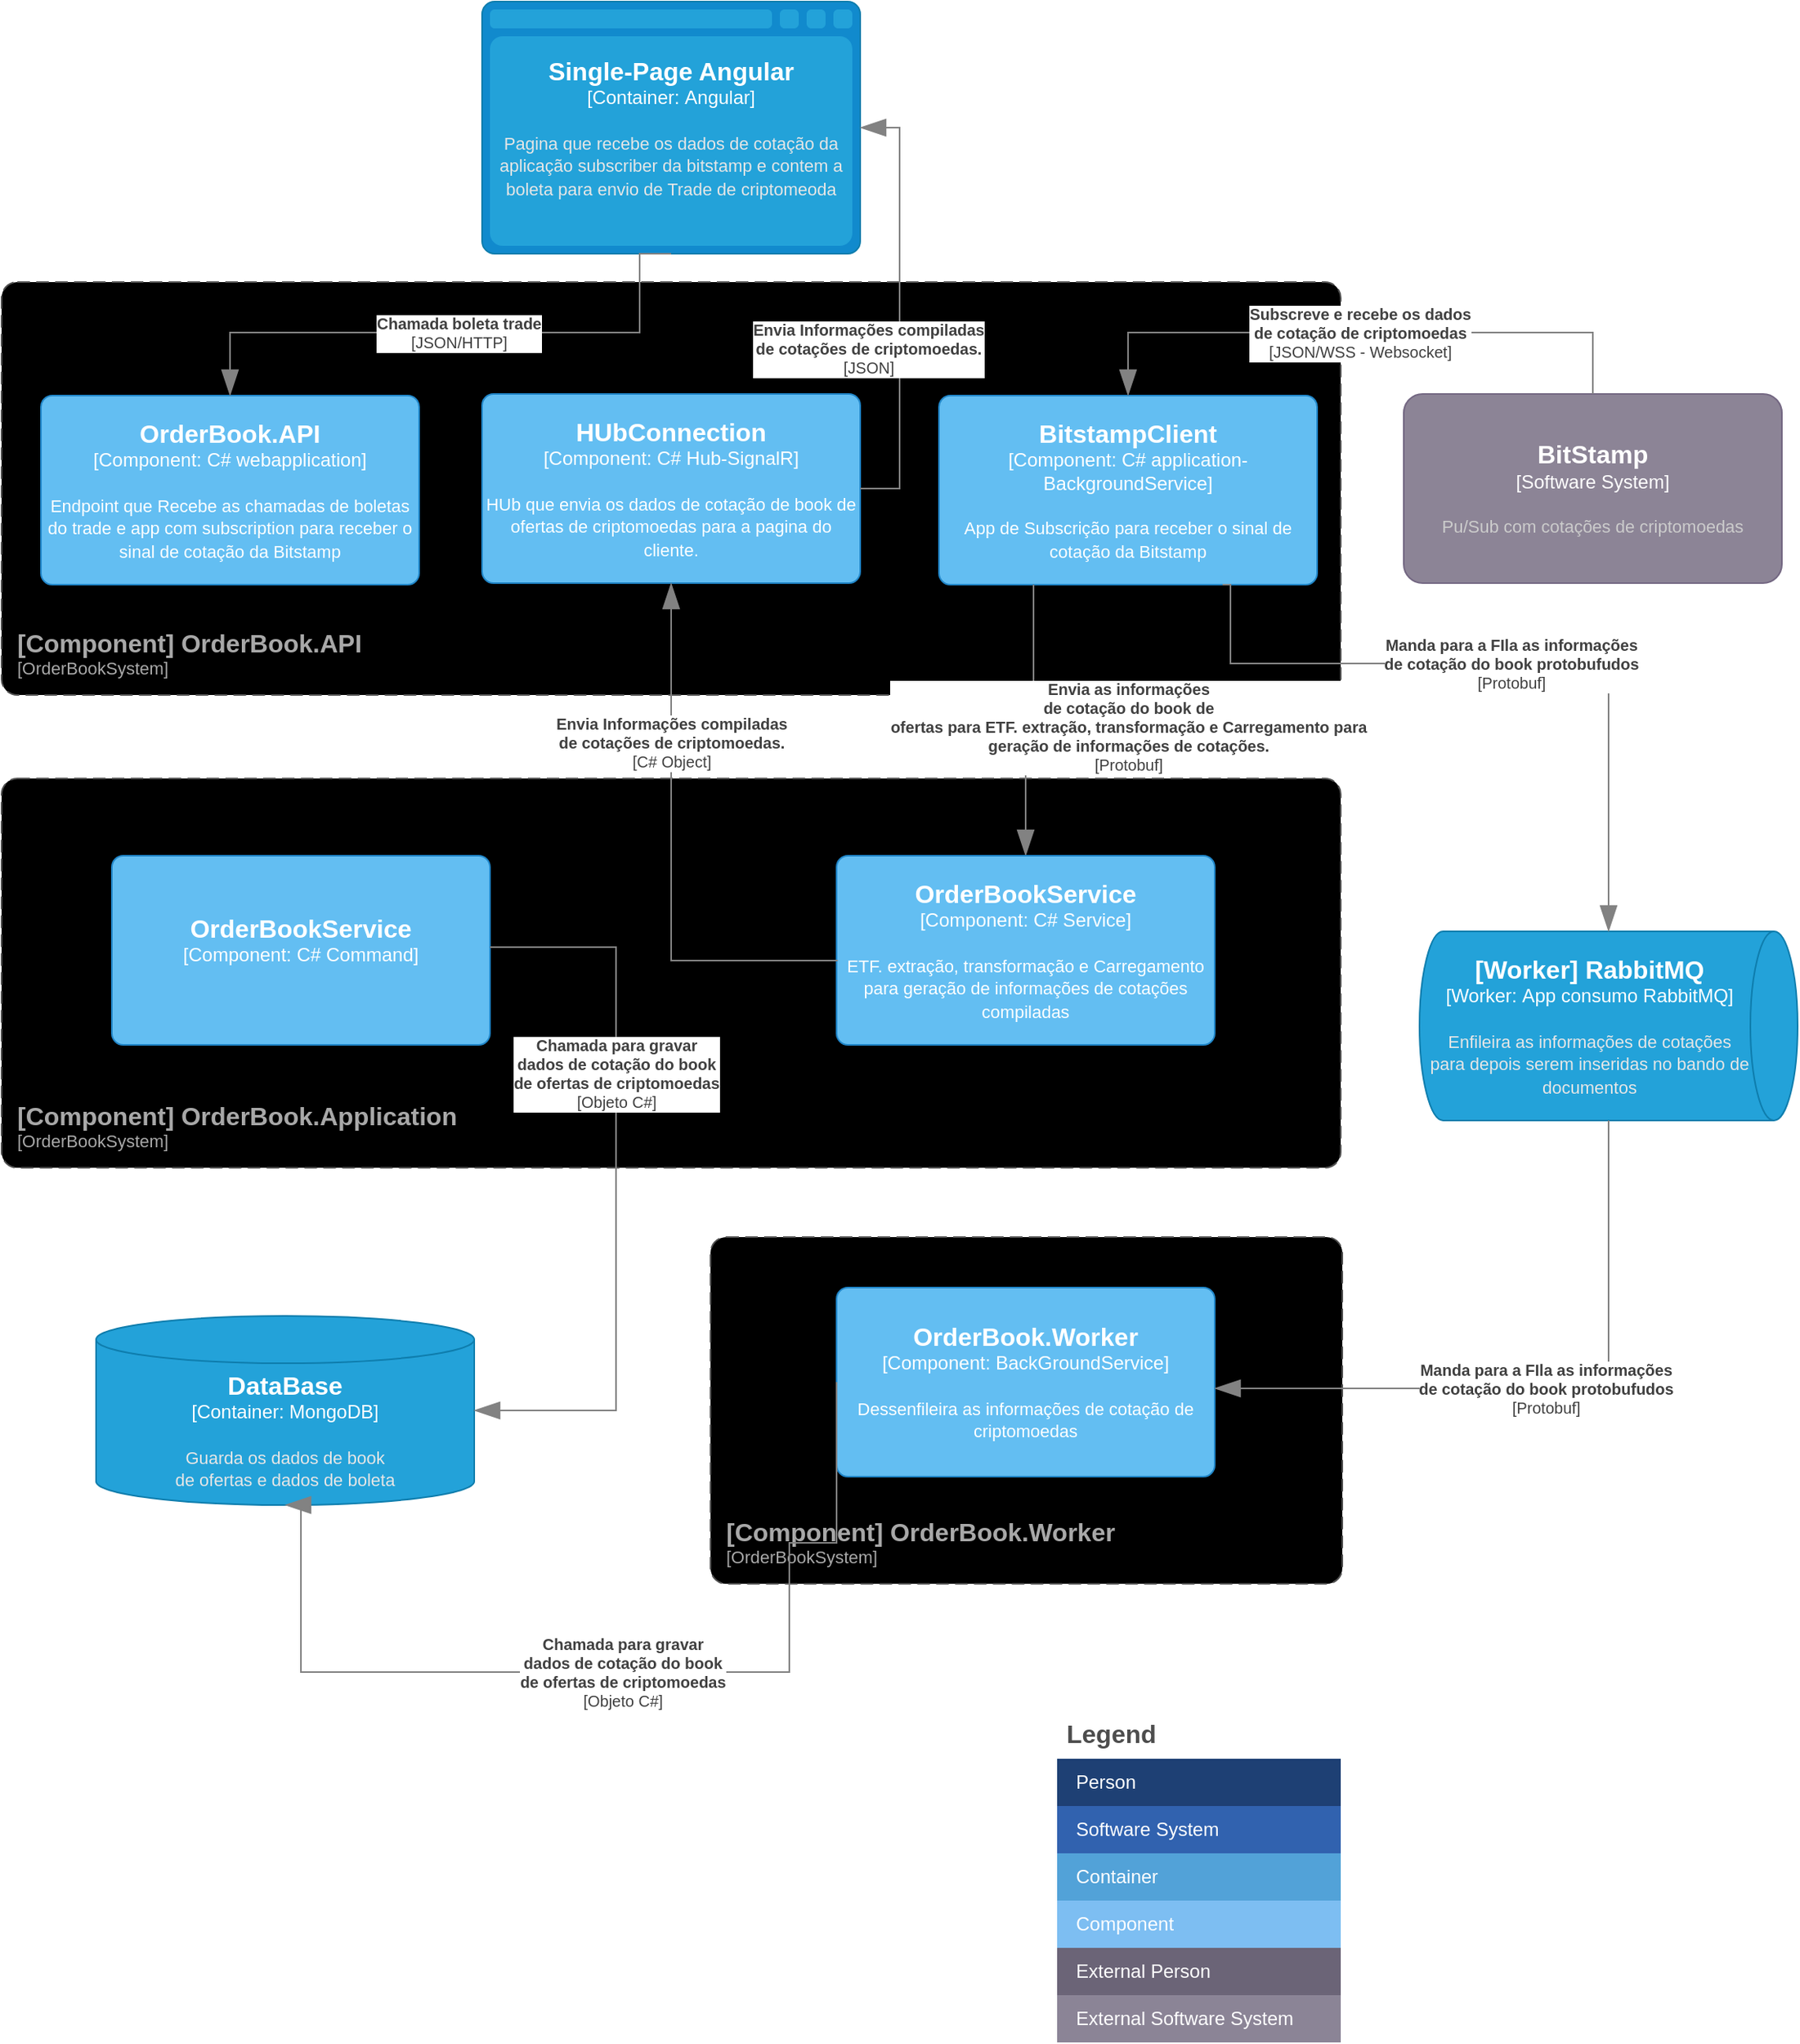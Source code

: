 <mxfile version="23.0.2" type="device">
  <diagram name="Page-1" id="_itZItrVJ1elG1FdDYki">
    <mxGraphModel dx="1027" dy="948" grid="1" gridSize="10" guides="1" tooltips="1" connect="1" arrows="1" fold="1" page="1" pageScale="1" pageWidth="850" pageHeight="1100" math="0" shadow="0">
      <root>
        <mxCell id="0" />
        <mxCell id="1" parent="0" />
        <object placeholders="1" c4Name="[Component] OrderBook.Worker" c4Type="ContainerScopeBoundary" c4Application="OrderBookSystem" label="&lt;font style=&quot;font-size: 16px&quot;&gt;&lt;b&gt;&lt;div style=&quot;text-align: left&quot;&gt;%c4Name%&lt;/div&gt;&lt;/b&gt;&lt;/font&gt;&lt;div style=&quot;text-align: left&quot;&gt;[%c4Application%]&lt;/div&gt;" id="UZZ4lOpofhkEnz_8vrWL-34">
          <mxCell style="rounded=1;fontSize=11;whiteSpace=wrap;html=1;dashed=1;arcSize=20;fillColor=#000000;strokeColor=#525252;fontColor=#A8A8A8;labelBackgroundColor=none;align=left;verticalAlign=bottom;labelBorderColor=none;spacingTop=0;spacing=10;dashPattern=8 4;metaEdit=1;rotatable=0;perimeter=rectanglePerimeter;labelPadding=0;allowArrows=0;connectable=0;expand=0;recursiveResize=0;editable=1;pointerEvents=0;absoluteArcSize=1;points=[[0.25,0,0],[0.5,0,0],[0.75,0,0],[1,0.25,0],[1,0.5,0],[1,0.75,0],[0.75,1,0],[0.5,1,0],[0.25,1,0],[0,0.75,0],[0,0.5,0],[0,0.25,0]];" vertex="1" parent="1">
            <mxGeometry x="450" y="784" width="401" height="220" as="geometry" />
          </mxCell>
        </object>
        <object placeholders="1" c4Name="[Component] OrderBook.Application" c4Type="ContainerScopeBoundary" c4Application="OrderBookSystem" label="&lt;font style=&quot;font-size: 16px&quot;&gt;&lt;b&gt;&lt;div style=&quot;text-align: left&quot;&gt;%c4Name%&lt;/div&gt;&lt;/b&gt;&lt;/font&gt;&lt;div style=&quot;text-align: left&quot;&gt;[%c4Application%]&lt;/div&gt;" id="UZZ4lOpofhkEnz_8vrWL-1">
          <mxCell style="rounded=1;fontSize=11;whiteSpace=wrap;html=1;dashed=1;arcSize=20;fillColor=#000000;strokeColor=#525252;fontColor=#A8A8A8;labelBackgroundColor=none;align=left;verticalAlign=bottom;labelBorderColor=none;spacingTop=0;spacing=10;dashPattern=8 4;metaEdit=1;rotatable=0;perimeter=rectanglePerimeter;labelPadding=0;allowArrows=0;connectable=0;expand=0;recursiveResize=0;editable=1;pointerEvents=0;absoluteArcSize=1;points=[[0.25,0,0],[0.5,0,0],[0.75,0,0],[1,0.25,0],[1,0.5,0],[1,0.75,0],[0.75,1,0],[0.5,1,0],[0.25,1,0],[0,0.75,0],[0,0.5,0],[0,0.25,0]];" vertex="1" parent="1">
            <mxGeometry y="493" width="850" height="247" as="geometry" />
          </mxCell>
        </object>
        <object placeholders="1" c4Name="[Component] OrderBook.API" c4Type="ContainerScopeBoundary" c4Application="OrderBookSystem" label="&lt;font style=&quot;font-size: 16px&quot;&gt;&lt;b&gt;&lt;div style=&quot;text-align: left&quot;&gt;%c4Name%&lt;/div&gt;&lt;/b&gt;&lt;/font&gt;&lt;div style=&quot;text-align: left&quot;&gt;[%c4Application%]&lt;/div&gt;" id="UZZ4lOpofhkEnz_8vrWL-2">
          <mxCell style="rounded=1;fontSize=11;whiteSpace=wrap;html=1;dashed=1;arcSize=20;fillColor=#000000;strokeColor=#525252;fontColor=#A8A8A8;labelBackgroundColor=none;align=left;verticalAlign=bottom;labelBorderColor=none;spacingTop=0;spacing=10;dashPattern=8 4;metaEdit=1;rotatable=0;perimeter=rectanglePerimeter;labelPadding=0;allowArrows=0;connectable=0;expand=0;recursiveResize=0;editable=1;pointerEvents=0;absoluteArcSize=1;points=[[0.25,0,0],[0.5,0,0],[0.75,0,0],[1,0.25,0],[1,0.5,0],[1,0.75,0],[0.75,1,0],[0.5,1,0],[0.25,1,0],[0,0.75,0],[0,0.5,0],[0,0.25,0]];" vertex="1" parent="1">
            <mxGeometry y="178" width="850" height="262" as="geometry" />
          </mxCell>
        </object>
        <object placeholders="1" c4Type="Single-Page Angular" c4Container="Container" c4Technology="Angular" c4Description="Pagina que recebe os dados de cotação da aplicação subscriber da bitstamp e contem a boleta para envio de Trade de criptomeoda" label="&lt;font style=&quot;font-size: 16px&quot;&gt;&lt;b&gt;%c4Type%&lt;/b&gt;&lt;/font&gt;&lt;div&gt;[%c4Container%:&amp;nbsp;%c4Technology%]&lt;/div&gt;&lt;br&gt;&lt;div&gt;&lt;font style=&quot;font-size: 11px&quot;&gt;&lt;font color=&quot;#E6E6E6&quot;&gt;%c4Description%&lt;/font&gt;&lt;/div&gt;" id="UZZ4lOpofhkEnz_8vrWL-3">
          <mxCell style="shape=mxgraph.c4.webBrowserContainer2;whiteSpace=wrap;html=1;boundedLbl=1;rounded=0;labelBackgroundColor=none;strokeColor=#118ACD;fillColor=#23A2D9;strokeColor=#118ACD;strokeColor2=#0E7DAD;fontSize=12;fontColor=#ffffff;align=center;metaEdit=1;points=[[0.5,0,0],[1,0.25,0],[1,0.5,0],[1,0.75,0],[0.5,1,0],[0,0.75,0],[0,0.5,0],[0,0.25,0]];resizable=0;" vertex="1" parent="1">
            <mxGeometry x="305" width="240" height="160" as="geometry" />
          </mxCell>
        </object>
        <object placeholders="1" c4Type="DataBase" c4Container="Container" c4Technology="MongoDB" c4Description="Guarda os dados de book &#xa;de ofertas e dados de boleta" label="&lt;font style=&quot;font-size: 16px&quot;&gt;&lt;b&gt;%c4Type%&lt;/b&gt;&lt;/font&gt;&lt;div&gt;[%c4Container%:&amp;nbsp;%c4Technology%]&lt;/div&gt;&lt;br&gt;&lt;div&gt;&lt;font style=&quot;font-size: 11px&quot;&gt;&lt;font color=&quot;#E6E6E6&quot;&gt;%c4Description%&lt;/font&gt;&lt;/div&gt;" id="UZZ4lOpofhkEnz_8vrWL-4">
          <mxCell style="shape=cylinder3;size=15;whiteSpace=wrap;html=1;boundedLbl=1;rounded=0;labelBackgroundColor=none;fillColor=#23A2D9;fontSize=12;fontColor=#ffffff;align=center;strokeColor=#0E7DAD;metaEdit=1;points=[[0.5,0,0],[1,0.25,0],[1,0.5,0],[1,0.75,0],[0.5,1,0],[0,0.75,0],[0,0.5,0],[0,0.25,0]];resizable=0;" vertex="1" parent="1">
            <mxGeometry x="60" y="834" width="240" height="120" as="geometry" />
          </mxCell>
        </object>
        <object placeholders="1" c4Name="BitStamp" c4Type="Software System" c4Description="Pu/Sub com cotações de criptomoedas" label="&lt;font style=&quot;font-size: 16px&quot;&gt;&lt;b&gt;%c4Name%&lt;/b&gt;&lt;/font&gt;&lt;div&gt;[%c4Type%]&lt;/div&gt;&lt;br&gt;&lt;div&gt;&lt;font style=&quot;font-size: 11px&quot;&gt;&lt;font color=&quot;#cccccc&quot;&gt;%c4Description%&lt;/font&gt;&lt;/div&gt;" id="UZZ4lOpofhkEnz_8vrWL-5">
          <mxCell style="rounded=1;whiteSpace=wrap;html=1;labelBackgroundColor=none;fillColor=#8C8496;fontColor=#ffffff;align=center;arcSize=10;strokeColor=#736782;metaEdit=1;resizable=0;points=[[0.25,0,0],[0.5,0,0],[0.75,0,0],[1,0.25,0],[1,0.5,0],[1,0.75,0],[0.75,1,0],[0.5,1,0],[0.25,1,0],[0,0.75,0],[0,0.5,0],[0,0.25,0]];" vertex="1" parent="1">
            <mxGeometry x="890" y="249" width="240" height="120" as="geometry" />
          </mxCell>
        </object>
        <mxCell id="UZZ4lOpofhkEnz_8vrWL-8" value="Legend" style="shape=table;startSize=30;container=1;collapsible=0;childLayout=tableLayout;fontSize=16;align=left;verticalAlign=top;fillColor=none;strokeColor=none;fontColor=#4D4D4D;fontStyle=1;spacingLeft=6;spacing=0;resizable=0;" vertex="1" parent="1">
          <mxGeometry x="670" y="1085" width="180" height="210" as="geometry" />
        </mxCell>
        <mxCell id="UZZ4lOpofhkEnz_8vrWL-9" value="" style="shape=tableRow;horizontal=0;startSize=0;swimlaneHead=0;swimlaneBody=0;strokeColor=inherit;top=0;left=0;bottom=0;right=0;collapsible=0;dropTarget=0;fillColor=none;points=[[0,0.5],[1,0.5]];portConstraint=eastwest;fontSize=12;" vertex="1" parent="UZZ4lOpofhkEnz_8vrWL-8">
          <mxGeometry y="30" width="180" height="30" as="geometry" />
        </mxCell>
        <mxCell id="UZZ4lOpofhkEnz_8vrWL-10" value="Person" style="shape=partialRectangle;html=1;whiteSpace=wrap;connectable=0;strokeColor=inherit;overflow=hidden;fillColor=#1E4074;top=0;left=0;bottom=0;right=0;pointerEvents=1;fontSize=12;align=left;fontColor=#FFFFFF;gradientColor=none;spacingLeft=10;spacingRight=4;" vertex="1" parent="UZZ4lOpofhkEnz_8vrWL-9">
          <mxGeometry width="180" height="30" as="geometry">
            <mxRectangle width="180" height="30" as="alternateBounds" />
          </mxGeometry>
        </mxCell>
        <mxCell id="UZZ4lOpofhkEnz_8vrWL-11" value="" style="shape=tableRow;horizontal=0;startSize=0;swimlaneHead=0;swimlaneBody=0;strokeColor=inherit;top=0;left=0;bottom=0;right=0;collapsible=0;dropTarget=0;fillColor=none;points=[[0,0.5],[1,0.5]];portConstraint=eastwest;fontSize=12;" vertex="1" parent="UZZ4lOpofhkEnz_8vrWL-8">
          <mxGeometry y="60" width="180" height="30" as="geometry" />
        </mxCell>
        <mxCell id="UZZ4lOpofhkEnz_8vrWL-12" value="Software System" style="shape=partialRectangle;html=1;whiteSpace=wrap;connectable=0;strokeColor=inherit;overflow=hidden;fillColor=#3162AF;top=0;left=0;bottom=0;right=0;pointerEvents=1;fontSize=12;align=left;fontColor=#FFFFFF;gradientColor=none;spacingLeft=10;spacingRight=4;" vertex="1" parent="UZZ4lOpofhkEnz_8vrWL-11">
          <mxGeometry width="180" height="30" as="geometry">
            <mxRectangle width="180" height="30" as="alternateBounds" />
          </mxGeometry>
        </mxCell>
        <mxCell id="UZZ4lOpofhkEnz_8vrWL-13" value="" style="shape=tableRow;horizontal=0;startSize=0;swimlaneHead=0;swimlaneBody=0;strokeColor=inherit;top=0;left=0;bottom=0;right=0;collapsible=0;dropTarget=0;fillColor=none;points=[[0,0.5],[1,0.5]];portConstraint=eastwest;fontSize=12;" vertex="1" parent="UZZ4lOpofhkEnz_8vrWL-8">
          <mxGeometry y="90" width="180" height="30" as="geometry" />
        </mxCell>
        <mxCell id="UZZ4lOpofhkEnz_8vrWL-14" value="Container" style="shape=partialRectangle;html=1;whiteSpace=wrap;connectable=0;strokeColor=inherit;overflow=hidden;fillColor=#52a2d8;top=0;left=0;bottom=0;right=0;pointerEvents=1;fontSize=12;align=left;fontColor=#FFFFFF;gradientColor=none;spacingLeft=10;spacingRight=4;" vertex="1" parent="UZZ4lOpofhkEnz_8vrWL-13">
          <mxGeometry width="180" height="30" as="geometry">
            <mxRectangle width="180" height="30" as="alternateBounds" />
          </mxGeometry>
        </mxCell>
        <mxCell id="UZZ4lOpofhkEnz_8vrWL-15" value="" style="shape=tableRow;horizontal=0;startSize=0;swimlaneHead=0;swimlaneBody=0;strokeColor=inherit;top=0;left=0;bottom=0;right=0;collapsible=0;dropTarget=0;fillColor=none;points=[[0,0.5],[1,0.5]];portConstraint=eastwest;fontSize=12;" vertex="1" parent="UZZ4lOpofhkEnz_8vrWL-8">
          <mxGeometry y="120" width="180" height="30" as="geometry" />
        </mxCell>
        <mxCell id="UZZ4lOpofhkEnz_8vrWL-16" value="Component" style="shape=partialRectangle;html=1;whiteSpace=wrap;connectable=0;strokeColor=inherit;overflow=hidden;fillColor=#7dbef2;top=0;left=0;bottom=0;right=0;pointerEvents=1;fontSize=12;align=left;fontColor=#FFFFFF;gradientColor=none;spacingLeft=10;spacingRight=4;" vertex="1" parent="UZZ4lOpofhkEnz_8vrWL-15">
          <mxGeometry width="180" height="30" as="geometry">
            <mxRectangle width="180" height="30" as="alternateBounds" />
          </mxGeometry>
        </mxCell>
        <mxCell id="UZZ4lOpofhkEnz_8vrWL-17" value="" style="shape=tableRow;horizontal=0;startSize=0;swimlaneHead=0;swimlaneBody=0;strokeColor=inherit;top=0;left=0;bottom=0;right=0;collapsible=0;dropTarget=0;fillColor=none;points=[[0,0.5],[1,0.5]];portConstraint=eastwest;fontSize=12;" vertex="1" parent="UZZ4lOpofhkEnz_8vrWL-8">
          <mxGeometry y="150" width="180" height="30" as="geometry" />
        </mxCell>
        <mxCell id="UZZ4lOpofhkEnz_8vrWL-18" value="External Person" style="shape=partialRectangle;html=1;whiteSpace=wrap;connectable=0;strokeColor=inherit;overflow=hidden;fillColor=#6b6477;top=0;left=0;bottom=0;right=0;pointerEvents=1;fontSize=12;align=left;fontColor=#FFFFFF;gradientColor=none;spacingLeft=10;spacingRight=4;" vertex="1" parent="UZZ4lOpofhkEnz_8vrWL-17">
          <mxGeometry width="180" height="30" as="geometry">
            <mxRectangle width="180" height="30" as="alternateBounds" />
          </mxGeometry>
        </mxCell>
        <mxCell id="UZZ4lOpofhkEnz_8vrWL-19" value="" style="shape=tableRow;horizontal=0;startSize=0;swimlaneHead=0;swimlaneBody=0;strokeColor=inherit;top=0;left=0;bottom=0;right=0;collapsible=0;dropTarget=0;fillColor=none;points=[[0,0.5],[1,0.5]];portConstraint=eastwest;fontSize=12;" vertex="1" parent="UZZ4lOpofhkEnz_8vrWL-8">
          <mxGeometry y="180" width="180" height="30" as="geometry" />
        </mxCell>
        <mxCell id="UZZ4lOpofhkEnz_8vrWL-20" value="External Software System" style="shape=partialRectangle;html=1;whiteSpace=wrap;connectable=0;strokeColor=inherit;overflow=hidden;fillColor=#8b8496;top=0;left=0;bottom=0;right=0;pointerEvents=1;fontSize=12;align=left;fontColor=#FFFFFF;gradientColor=none;spacingLeft=10;spacingRight=4;" vertex="1" parent="UZZ4lOpofhkEnz_8vrWL-19">
          <mxGeometry width="180" height="30" as="geometry">
            <mxRectangle width="180" height="30" as="alternateBounds" />
          </mxGeometry>
        </mxCell>
        <object placeholders="1" c4Type="[Worker] RabbitMQ" c4Container="Worker" c4Technology="App consumo RabbitMQ" c4Description="Enfileira as informações de cotações para depois serem inseridas no bando de documentos" label="&lt;font style=&quot;font-size: 16px&quot;&gt;&lt;b&gt;%c4Type%&lt;/b&gt;&lt;/font&gt;&lt;div&gt;[%c4Container%:&amp;nbsp;%c4Technology%]&lt;/div&gt;&lt;br&gt;&lt;div&gt;&lt;font style=&quot;font-size: 11px&quot;&gt;&lt;font color=&quot;#E6E6E6&quot;&gt;%c4Description%&lt;/font&gt;&lt;/div&gt;" id="UZZ4lOpofhkEnz_8vrWL-21">
          <mxCell style="shape=cylinder3;size=15;direction=south;whiteSpace=wrap;html=1;boundedLbl=1;rounded=0;labelBackgroundColor=none;fillColor=#23A2D9;fontSize=12;fontColor=#ffffff;align=center;strokeColor=#0E7DAD;metaEdit=1;points=[[0.5,0,0],[1,0.25,0],[1,0.5,0],[1,0.75,0],[0.5,1,0],[0,0.75,0],[0,0.5,0],[0,0.25,0]];resizable=0;" vertex="1" parent="1">
            <mxGeometry x="900" y="590" width="240" height="120" as="geometry" />
          </mxCell>
        </object>
        <object placeholders="1" c4Name="OrderBook.API" c4Type="Component" c4Technology="C# webapplication" c4Description="Endpoint que Recebe as chamadas de boletas do trade e app com subscription para receber o sinal de cotação da Bitstamp" label="&lt;font style=&quot;font-size: 16px&quot;&gt;&lt;b&gt;%c4Name%&lt;/b&gt;&lt;/font&gt;&lt;div&gt;[%c4Type%: %c4Technology%]&lt;/div&gt;&lt;br&gt;&lt;div&gt;&lt;font style=&quot;font-size: 11px&quot;&gt;%c4Description%&lt;/font&gt;&lt;/div&gt;" id="UZZ4lOpofhkEnz_8vrWL-23">
          <mxCell style="rounded=1;whiteSpace=wrap;html=1;labelBackgroundColor=none;fillColor=#63BEF2;fontColor=#ffffff;align=center;arcSize=6;strokeColor=#2086C9;metaEdit=1;resizable=0;points=[[0.25,0,0],[0.5,0,0],[0.75,0,0],[1,0.25,0],[1,0.5,0],[1,0.75,0],[0.75,1,0],[0.5,1,0],[0.25,1,0],[0,0.75,0],[0,0.5,0],[0,0.25,0]];" vertex="1" parent="1">
            <mxGeometry x="25" y="250" width="240" height="120" as="geometry" />
          </mxCell>
        </object>
        <object placeholders="1" c4Name="BitstampClient" c4Type="Component" c4Technology="C# application-BackgroundService" c4Description="App de Subscrição para receber o sinal de cotação da Bitstamp" label="&lt;font style=&quot;font-size: 16px&quot;&gt;&lt;b&gt;%c4Name%&lt;/b&gt;&lt;/font&gt;&lt;div&gt;[%c4Type%: %c4Technology%]&lt;/div&gt;&lt;br&gt;&lt;div&gt;&lt;font style=&quot;font-size: 11px&quot;&gt;%c4Description%&lt;/font&gt;&lt;/div&gt;" id="UZZ4lOpofhkEnz_8vrWL-24">
          <mxCell style="rounded=1;whiteSpace=wrap;html=1;labelBackgroundColor=none;fillColor=#63BEF2;fontColor=#ffffff;align=center;arcSize=6;strokeColor=#2086C9;metaEdit=1;resizable=0;points=[[0.25,0,0],[0.5,0,0],[0.75,0,0],[1,0.25,0],[1,0.5,0],[1,0.75,0],[0.75,1,0],[0.5,1,0],[0.25,1,0],[0,0.75,0],[0,0.5,0],[0,0.25,0]];" vertex="1" parent="1">
            <mxGeometry x="595" y="250" width="240" height="120" as="geometry" />
          </mxCell>
        </object>
        <object placeholders="1" c4Type="Relationship" c4Technology="JSON/WSS - Websocket" c4Description="Subscreve e recebe os dados &#xa;de cotação de criptomoedas" label="&lt;div style=&quot;text-align: left&quot;&gt;&lt;div style=&quot;text-align: center&quot;&gt;&lt;b&gt;%c4Description%&lt;/b&gt;&lt;/div&gt;&lt;div style=&quot;text-align: center&quot;&gt;[%c4Technology%]&lt;/div&gt;&lt;/div&gt;" id="UZZ4lOpofhkEnz_8vrWL-25">
          <mxCell style="endArrow=blockThin;html=1;fontSize=10;fontColor=#404040;strokeWidth=1;endFill=1;strokeColor=#828282;elbow=vertical;metaEdit=1;endSize=14;startSize=14;jumpStyle=arc;jumpSize=16;rounded=0;edgeStyle=orthogonalEdgeStyle;entryX=0.5;entryY=0;entryDx=0;entryDy=0;entryPerimeter=0;exitX=0.5;exitY=0;exitDx=0;exitDy=0;exitPerimeter=0;" edge="1" parent="1" source="UZZ4lOpofhkEnz_8vrWL-5" target="UZZ4lOpofhkEnz_8vrWL-24">
            <mxGeometry width="240" relative="1" as="geometry">
              <mxPoint x="1010" y="240" as="sourcePoint" />
              <mxPoint x="770" y="320" as="targetPoint" />
              <Array as="points">
                <mxPoint x="1010" y="210" />
                <mxPoint x="715" y="210" />
              </Array>
            </mxGeometry>
          </mxCell>
        </object>
        <object placeholders="1" c4Type="Relationship" c4Technology="Protobuf" c4Description="Envia as informações &#xa;de cotação do book de &#xa;ofertas para ETF. extração, transformação e Carregamento para &#xa;geração de informações de cotações." label="&lt;div style=&quot;text-align: left&quot;&gt;&lt;div style=&quot;text-align: center&quot;&gt;&lt;b&gt;%c4Description%&lt;/b&gt;&lt;/div&gt;&lt;div style=&quot;text-align: center&quot;&gt;[%c4Technology%]&lt;/div&gt;&lt;/div&gt;" id="UZZ4lOpofhkEnz_8vrWL-26">
          <mxCell style="endArrow=blockThin;html=1;fontSize=10;fontColor=#404040;strokeWidth=1;endFill=1;strokeColor=#828282;elbow=vertical;metaEdit=1;endSize=14;startSize=14;jumpStyle=arc;jumpSize=16;rounded=0;edgeStyle=orthogonalEdgeStyle;entryX=0.5;entryY=0;entryDx=0;entryDy=0;entryPerimeter=0;exitX=0.25;exitY=1;exitDx=0;exitDy=0;exitPerimeter=0;" edge="1" parent="1" source="UZZ4lOpofhkEnz_8vrWL-24" target="UZZ4lOpofhkEnz_8vrWL-28">
            <mxGeometry x="0.017" y="60" width="240" relative="1" as="geometry">
              <mxPoint x="530" y="310" as="sourcePoint" />
              <mxPoint x="490" y="750" as="targetPoint" />
              <Array as="points">
                <mxPoint x="655" y="490" />
                <mxPoint x="650" y="490" />
              </Array>
              <mxPoint as="offset" />
            </mxGeometry>
          </mxCell>
        </object>
        <object placeholders="1" c4Type="Relationship" c4Technology="Protobuf" c4Description="Manda para a FIla as informações &#xa;de cotação do book protobufudos" label="&lt;div style=&quot;text-align: left&quot;&gt;&lt;div style=&quot;text-align: center&quot;&gt;&lt;b&gt;%c4Description%&lt;/b&gt;&lt;/div&gt;&lt;div style=&quot;text-align: center&quot;&gt;[%c4Technology%]&lt;/div&gt;&lt;/div&gt;" id="UZZ4lOpofhkEnz_8vrWL-27">
          <mxCell style="endArrow=blockThin;html=1;fontSize=10;fontColor=#404040;strokeWidth=1;endFill=1;strokeColor=#828282;elbow=vertical;metaEdit=1;endSize=14;startSize=14;jumpStyle=arc;jumpSize=16;rounded=0;edgeStyle=orthogonalEdgeStyle;entryX=0;entryY=0.5;entryDx=0;entryDy=0;entryPerimeter=0;exitX=0.75;exitY=1;exitDx=0;exitDy=0;exitPerimeter=0;" edge="1" parent="1" source="UZZ4lOpofhkEnz_8vrWL-24" target="UZZ4lOpofhkEnz_8vrWL-21">
            <mxGeometry width="240" relative="1" as="geometry">
              <mxPoint x="770" y="340" as="sourcePoint" />
              <mxPoint x="420" y="490" as="targetPoint" />
              <Array as="points">
                <mxPoint x="780" y="370" />
                <mxPoint x="780" y="420" />
                <mxPoint x="1020" y="420" />
              </Array>
            </mxGeometry>
          </mxCell>
        </object>
        <object placeholders="1" c4Name="OrderBookService" c4Type="Component" c4Technology="C# Service" c4Description="ETF. extração, transformação e Carregamento para geração de informações de cotações compiladas" label="&lt;font style=&quot;font-size: 16px&quot;&gt;&lt;b&gt;%c4Name%&lt;/b&gt;&lt;/font&gt;&lt;div&gt;[%c4Type%: %c4Technology%]&lt;/div&gt;&lt;br&gt;&lt;div&gt;&lt;font style=&quot;font-size: 11px&quot;&gt;%c4Description%&lt;/font&gt;&lt;/div&gt;" id="UZZ4lOpofhkEnz_8vrWL-28">
          <mxCell style="rounded=1;whiteSpace=wrap;html=1;labelBackgroundColor=none;fillColor=#63BEF2;fontColor=#ffffff;align=center;arcSize=6;strokeColor=#2086C9;metaEdit=1;resizable=0;points=[[0.25,0,0],[0.5,0,0],[0.75,0,0],[1,0.25,0],[1,0.5,0],[1,0.75,0],[0.75,1,0],[0.5,1,0],[0.25,1,0],[0,0.75,0],[0,0.5,0],[0,0.25,0]];" vertex="1" parent="1">
            <mxGeometry x="530" y="542" width="240" height="120" as="geometry" />
          </mxCell>
        </object>
        <object placeholders="1" c4Name="OrderBookService" c4Type="Component" c4Technology="C# Command" c4Description="" label="&lt;font style=&quot;font-size: 16px&quot;&gt;&lt;b&gt;%c4Name%&lt;/b&gt;&lt;/font&gt;&lt;div&gt;[%c4Type%: %c4Technology%]&lt;/div&gt;&lt;br&gt;&lt;div&gt;&lt;font style=&quot;font-size: 11px&quot;&gt;%c4Description%&lt;/font&gt;&lt;/div&gt;" id="UZZ4lOpofhkEnz_8vrWL-29">
          <mxCell style="rounded=1;whiteSpace=wrap;html=1;labelBackgroundColor=none;fillColor=#63BEF2;fontColor=#ffffff;align=center;arcSize=6;strokeColor=#2086C9;metaEdit=1;resizable=0;points=[[0.25,0,0],[0.5,0,0],[0.75,0,0],[1,0.25,0],[1,0.5,0],[1,0.75,0],[0.75,1,0],[0.5,1,0],[0.25,1,0],[0,0.75,0],[0,0.5,0],[0,0.25,0]];" vertex="1" parent="1">
            <mxGeometry x="70" y="542" width="240" height="120" as="geometry" />
          </mxCell>
        </object>
        <object placeholders="1" c4Name="OrderBook.Worker" c4Type="Component" c4Technology="BackGroundService" c4Description="Dessenfileira as informações de cotação de criptomoedas" label="&lt;font style=&quot;font-size: 16px&quot;&gt;&lt;b&gt;%c4Name%&lt;/b&gt;&lt;/font&gt;&lt;div&gt;[%c4Type%: %c4Technology%]&lt;/div&gt;&lt;br&gt;&lt;div&gt;&lt;font style=&quot;font-size: 11px&quot;&gt;%c4Description%&lt;/font&gt;&lt;/div&gt;" id="UZZ4lOpofhkEnz_8vrWL-30">
          <mxCell style="rounded=1;whiteSpace=wrap;html=1;labelBackgroundColor=none;fillColor=#63BEF2;fontColor=#ffffff;align=center;arcSize=6;strokeColor=#2086C9;metaEdit=1;resizable=0;points=[[0.25,0,0],[0.5,0,0],[0.75,0,0],[1,0.25,0],[1,0.5,0],[1,0.75,0],[0.75,1,0],[0.5,1,0],[0.25,1,0],[0,0.75,0],[0,0.5,0],[0,0.25,0]];" vertex="1" parent="1">
            <mxGeometry x="530" y="816" width="240" height="120" as="geometry" />
          </mxCell>
        </object>
        <object placeholders="1" c4Type="Relationship" c4Technology="Objeto C#" c4Description="Chamada para gravar&#xa;dados de cotação do book &#xa;de ofertas de criptomoedas" label="&lt;div style=&quot;text-align: left&quot;&gt;&lt;div style=&quot;text-align: center&quot;&gt;&lt;b&gt;%c4Description%&lt;/b&gt;&lt;/div&gt;&lt;div style=&quot;text-align: center&quot;&gt;[%c4Technology%]&lt;/div&gt;&lt;/div&gt;" id="UZZ4lOpofhkEnz_8vrWL-31">
          <mxCell style="endArrow=blockThin;html=1;fontSize=10;fontColor=#404040;strokeWidth=1;endFill=1;strokeColor=#828282;elbow=vertical;metaEdit=1;endSize=14;startSize=14;jumpStyle=arc;jumpSize=16;rounded=0;edgeStyle=orthogonalEdgeStyle;entryX=0.5;entryY=1;entryDx=0;entryDy=0;entryPerimeter=0;exitX=0;exitY=0.5;exitDx=0;exitDy=0;exitPerimeter=0;" edge="1" parent="1" source="UZZ4lOpofhkEnz_8vrWL-30" target="UZZ4lOpofhkEnz_8vrWL-4">
            <mxGeometry width="240" relative="1" as="geometry">
              <mxPoint x="460" y="1110" as="sourcePoint" />
              <mxPoint x="260" y="1190" as="targetPoint" />
              <Array as="points">
                <mxPoint x="530" y="978" />
                <mxPoint x="500" y="978" />
                <mxPoint x="500" y="1060" />
                <mxPoint x="190" y="1060" />
                <mxPoint x="190" y="954" />
              </Array>
            </mxGeometry>
          </mxCell>
        </object>
        <object placeholders="1" c4Type="Relationship" c4Technology="Objeto C#" c4Description="Chamada para gravar&#xa;dados de cotação do book &#xa;de ofertas de criptomoedas" label="&lt;div style=&quot;text-align: left&quot;&gt;&lt;div style=&quot;text-align: center&quot;&gt;&lt;b&gt;%c4Description%&lt;/b&gt;&lt;/div&gt;&lt;div style=&quot;text-align: center&quot;&gt;[%c4Technology%]&lt;/div&gt;&lt;/div&gt;" id="UZZ4lOpofhkEnz_8vrWL-32">
          <mxCell style="endArrow=blockThin;html=1;fontSize=10;fontColor=#404040;strokeWidth=1;endFill=1;strokeColor=#828282;elbow=vertical;metaEdit=1;endSize=14;startSize=14;jumpStyle=arc;jumpSize=16;rounded=0;edgeStyle=orthogonalEdgeStyle;" edge="1" parent="1" target="UZZ4lOpofhkEnz_8vrWL-4">
            <mxGeometry x="-0.31" width="240" relative="1" as="geometry">
              <mxPoint x="310" y="600" as="sourcePoint" />
              <mxPoint x="330" y="867" as="targetPoint" />
              <Array as="points">
                <mxPoint x="390" y="600" />
                <mxPoint x="390" y="894" />
              </Array>
              <mxPoint as="offset" />
            </mxGeometry>
          </mxCell>
        </object>
        <object placeholders="1" c4Type="Relationship" c4Technology="JSON/HTTP" c4Description="Chamada boleta trade" label="&lt;div style=&quot;text-align: left&quot;&gt;&lt;div style=&quot;text-align: center&quot;&gt;&lt;b&gt;%c4Description%&lt;/b&gt;&lt;/div&gt;&lt;div style=&quot;text-align: center&quot;&gt;[%c4Technology%]&lt;/div&gt;&lt;/div&gt;" id="UZZ4lOpofhkEnz_8vrWL-33">
          <mxCell style="endArrow=blockThin;html=1;fontSize=10;fontColor=#404040;strokeWidth=1;endFill=1;strokeColor=#828282;elbow=vertical;metaEdit=1;endSize=14;startSize=14;jumpStyle=arc;jumpSize=16;rounded=0;edgeStyle=orthogonalEdgeStyle;entryX=0.5;entryY=0;entryDx=0;entryDy=0;entryPerimeter=0;exitX=0.5;exitY=1;exitDx=0;exitDy=0;exitPerimeter=0;" edge="1" parent="1" source="UZZ4lOpofhkEnz_8vrWL-3" target="UZZ4lOpofhkEnz_8vrWL-23">
            <mxGeometry width="240" relative="1" as="geometry">
              <mxPoint x="310" y="200.04" as="sourcePoint" />
              <mxPoint x="326" y="340.32" as="targetPoint" />
              <Array as="points">
                <mxPoint x="405" y="210" />
                <mxPoint x="145" y="210" />
              </Array>
            </mxGeometry>
          </mxCell>
        </object>
        <object placeholders="1" c4Type="Relationship" c4Technology="Protobuf" c4Description="Manda para a FIla as informações &#xa;de cotação do book protobufudos" label="&lt;div style=&quot;text-align: left&quot;&gt;&lt;div style=&quot;text-align: center&quot;&gt;&lt;b&gt;%c4Description%&lt;/b&gt;&lt;/div&gt;&lt;div style=&quot;text-align: center&quot;&gt;[%c4Technology%]&lt;/div&gt;&lt;/div&gt;" id="UZZ4lOpofhkEnz_8vrWL-35">
          <mxCell style="endArrow=blockThin;html=1;fontSize=10;fontColor=#404040;strokeWidth=1;endFill=1;strokeColor=#828282;elbow=vertical;metaEdit=1;endSize=14;startSize=14;jumpStyle=arc;jumpSize=16;rounded=0;edgeStyle=orthogonalEdgeStyle;exitX=1;exitY=0.5;exitDx=0;exitDy=0;exitPerimeter=0;" edge="1" parent="1" source="UZZ4lOpofhkEnz_8vrWL-21">
            <mxGeometry width="240" relative="1" as="geometry">
              <mxPoint x="900" y="850" as="sourcePoint" />
              <mxPoint x="770" y="880" as="targetPoint" />
              <Array as="points">
                <mxPoint x="1020" y="880" />
              </Array>
            </mxGeometry>
          </mxCell>
        </object>
        <object placeholders="1" c4Name="HUbConnection" c4Type="Component" c4Technology="C# Hub-SignalR" c4Description="HUb que envia os dados de cotação de book de ofertas de criptomoedas para a pagina do cliente." label="&lt;font style=&quot;font-size: 16px&quot;&gt;&lt;b&gt;%c4Name%&lt;/b&gt;&lt;/font&gt;&lt;div&gt;[%c4Type%: %c4Technology%]&lt;/div&gt;&lt;br&gt;&lt;div&gt;&lt;font style=&quot;font-size: 11px&quot;&gt;%c4Description%&lt;/font&gt;&lt;/div&gt;" id="UZZ4lOpofhkEnz_8vrWL-36">
          <mxCell style="rounded=1;whiteSpace=wrap;html=1;labelBackgroundColor=none;fillColor=#63BEF2;fontColor=#ffffff;align=center;arcSize=6;strokeColor=#2086C9;metaEdit=1;resizable=0;points=[[0.25,0,0],[0.5,0,0],[0.75,0,0],[1,0.25,0],[1,0.5,0],[1,0.75,0],[0.75,1,0],[0.5,1,0],[0.25,1,0],[0,0.75,0],[0,0.5,0],[0,0.25,0]];" vertex="1" parent="1">
            <mxGeometry x="305" y="249" width="240" height="120" as="geometry" />
          </mxCell>
        </object>
        <object placeholders="1" c4Type="Relationship" c4Technology="C# Object" c4Description="Envia Informações compiladas &#xa;de cotações de criptomoedas." label="&lt;div style=&quot;text-align: left&quot;&gt;&lt;div style=&quot;text-align: center&quot;&gt;&lt;b&gt;%c4Description%&lt;/b&gt;&lt;/div&gt;&lt;div style=&quot;text-align: center&quot;&gt;[%c4Technology%]&lt;/div&gt;&lt;/div&gt;" id="UZZ4lOpofhkEnz_8vrWL-37">
          <mxCell style="endArrow=blockThin;html=1;fontSize=10;fontColor=#404040;strokeWidth=1;endFill=1;strokeColor=#828282;elbow=vertical;metaEdit=1;endSize=14;startSize=14;jumpStyle=arc;jumpSize=16;rounded=0;edgeStyle=orthogonalEdgeStyle;entryX=0.5;entryY=1;entryDx=0;entryDy=0;entryPerimeter=0;exitX=0.003;exitY=0.554;exitDx=0;exitDy=0;exitPerimeter=0;" edge="1" parent="1" source="UZZ4lOpofhkEnz_8vrWL-28" target="UZZ4lOpofhkEnz_8vrWL-36">
            <mxGeometry x="0.415" width="240" relative="1" as="geometry">
              <mxPoint x="665" y="380" as="sourcePoint" />
              <mxPoint x="660" y="552" as="targetPoint" />
              <Array as="points">
                <mxPoint x="425" y="609" />
              </Array>
              <mxPoint as="offset" />
            </mxGeometry>
          </mxCell>
        </object>
        <object placeholders="1" c4Type="Relationship" c4Technology="JSON" c4Description="Envia Informações compiladas &#xa;de cotações de criptomoedas." label="&lt;div style=&quot;text-align: left&quot;&gt;&lt;div style=&quot;text-align: center&quot;&gt;&lt;b&gt;%c4Description%&lt;/b&gt;&lt;/div&gt;&lt;div style=&quot;text-align: center&quot;&gt;[%c4Technology%]&lt;/div&gt;&lt;/div&gt;" id="UZZ4lOpofhkEnz_8vrWL-38">
          <mxCell style="endArrow=blockThin;html=1;fontSize=10;fontColor=#404040;strokeWidth=1;endFill=1;strokeColor=#828282;elbow=vertical;metaEdit=1;endSize=14;startSize=14;jumpStyle=arc;jumpSize=16;rounded=0;edgeStyle=orthogonalEdgeStyle;entryX=1;entryY=0.5;entryDx=0;entryDy=0;entryPerimeter=0;exitX=1;exitY=0.5;exitDx=0;exitDy=0;exitPerimeter=0;" edge="1" parent="1" source="UZZ4lOpofhkEnz_8vrWL-36" target="UZZ4lOpofhkEnz_8vrWL-3">
            <mxGeometry x="-0.183" y="20" width="240" relative="1" as="geometry">
              <mxPoint x="580" y="309" as="sourcePoint" />
              <mxPoint x="580" y="70" as="targetPoint" />
              <Array as="points">
                <mxPoint x="570" y="309" />
                <mxPoint x="570" y="80" />
              </Array>
              <mxPoint as="offset" />
            </mxGeometry>
          </mxCell>
        </object>
      </root>
    </mxGraphModel>
  </diagram>
</mxfile>
